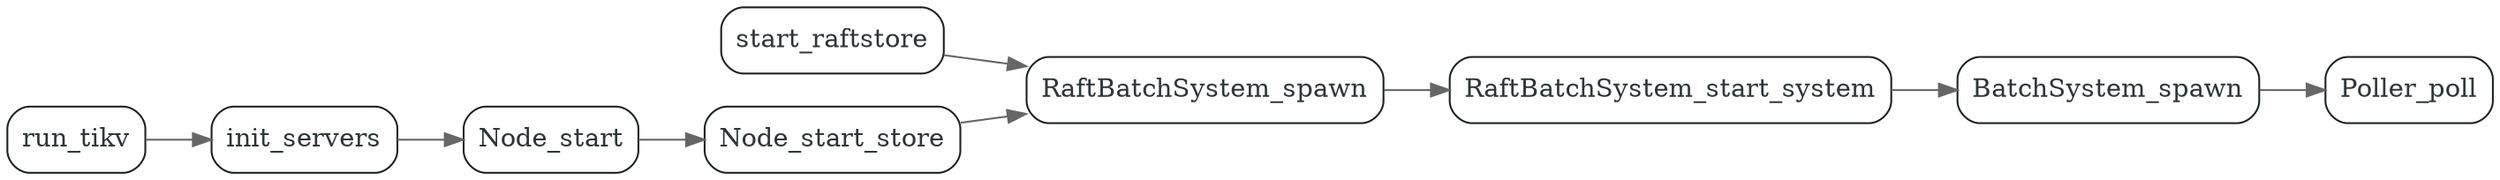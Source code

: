 #include "styles.h"
digraph tikv_poller {
  node[shape=box;style="rounded";color="#1c2123";fontcolor="#2f3638"];
  edge[color=gray40];
  newrank=true;
  rankdir=LR;

  BatchSystem_spawn -> Poller_poll;
  RaftBatchSystem_start_system -> BatchSystem_spawn;
  RaftBatchSystem_spawn -> RaftBatchSystem_start_system;
  start_raftstore -> RaftBatchSystem_spawn;
  Node_start_store -> RaftBatchSystem_spawn;
  Node_start -> Node_start_store;
  run_tikv -> init_servers -> Node_start;
}
